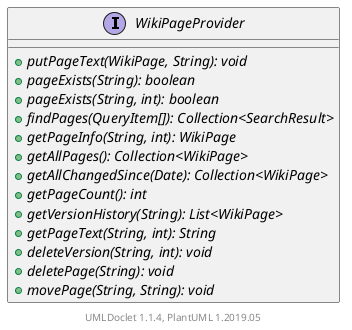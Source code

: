 @startuml

    interface WikiPageProvider [[WikiPageProvider.html]] {
        {abstract} +putPageText(WikiPage, String): void
        {abstract} +pageExists(String): boolean
        {abstract} +pageExists(String, int): boolean
        {abstract} +findPages(QueryItem[]): Collection<SearchResult>
        {abstract} +getPageInfo(String, int): WikiPage
        {abstract} +getAllPages(): Collection<WikiPage>
        {abstract} +getAllChangedSince(Date): Collection<WikiPage>
        {abstract} +getPageCount(): int
        {abstract} +getVersionHistory(String): List<WikiPage>
        {abstract} +getPageText(String, int): String
        {abstract} +deleteVersion(String, int): void
        {abstract} +deletePage(String): void
        {abstract} +movePage(String, String): void
    }


    center footer UMLDoclet 1.1.4, PlantUML 1.2019.05
@enduml

